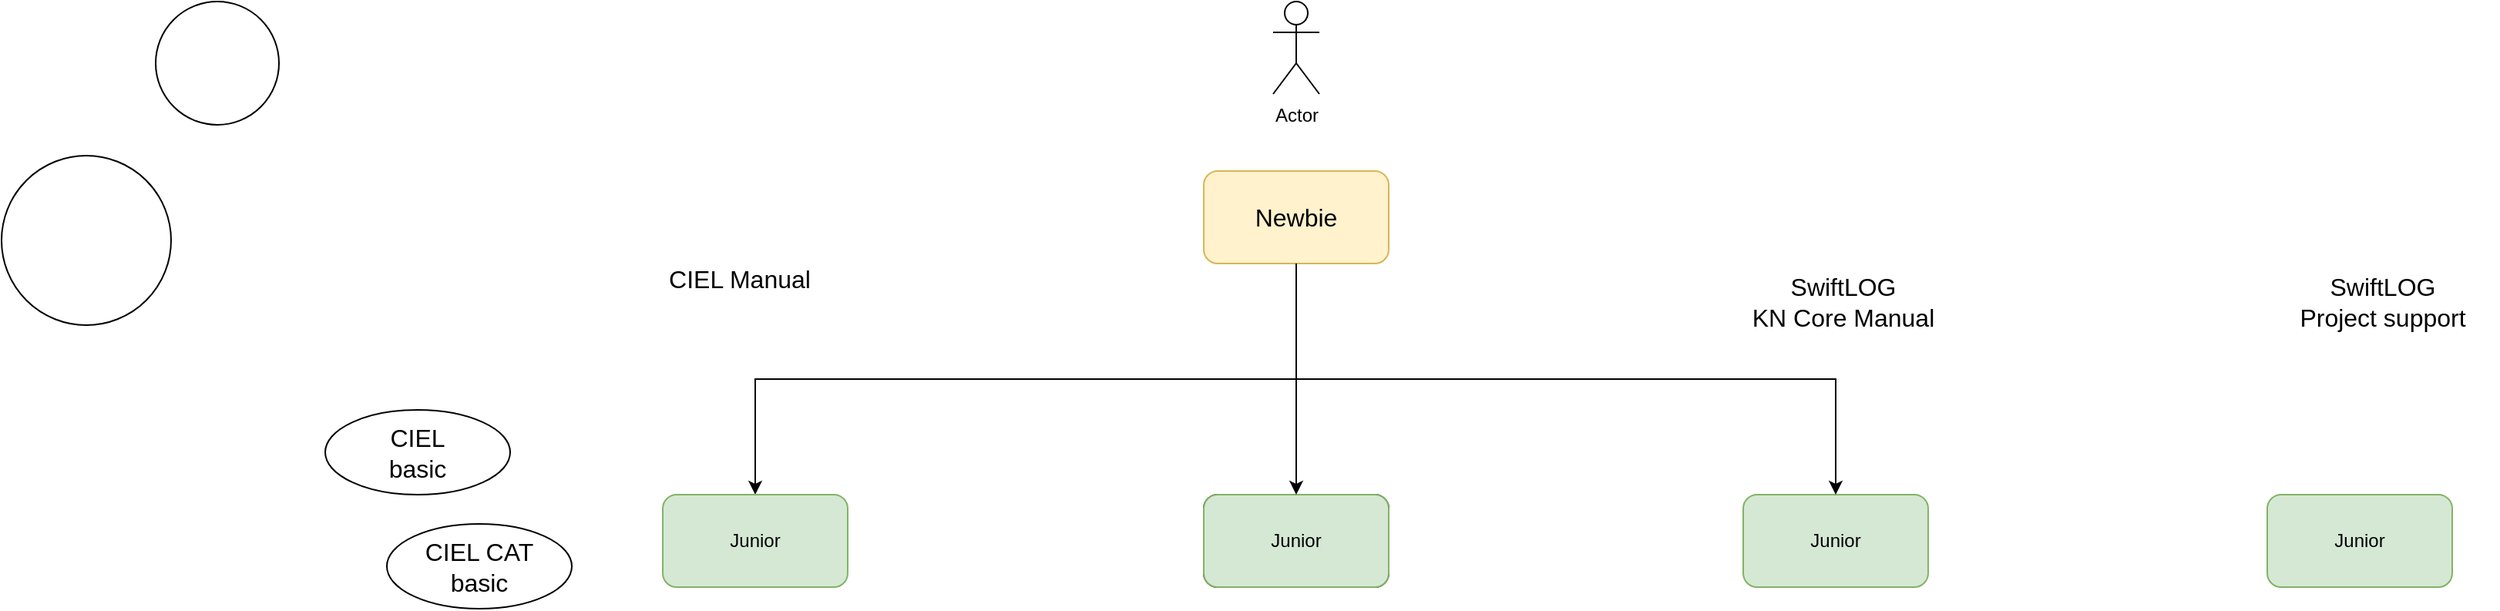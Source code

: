 <mxfile version="13.10.3" type="github"><diagram id="ly4MDSIOVdC90xhhTguV" name="Page-1"><mxGraphModel dx="2591" dy="791" grid="1" gridSize="10" guides="1" tooltips="1" connect="1" arrows="1" fold="1" page="1" pageScale="1" pageWidth="1169" pageHeight="827" math="0" shadow="0"><root><mxCell id="0"/><mxCell id="1" parent="0"/><mxCell id="fvxduAXiwiB08SMU0QuC-2" value="Actor" style="shape=umlActor;verticalLabelPosition=bottom;verticalAlign=top;html=1;outlineConnect=0;" vertex="1" parent="1"><mxGeometry x="485" y="20" width="30" height="60" as="geometry"/></mxCell><mxCell id="fvxduAXiwiB08SMU0QuC-13" style="edgeStyle=orthogonalEdgeStyle;rounded=0;orthogonalLoop=1;jettySize=auto;html=1;exitX=0.5;exitY=1;exitDx=0;exitDy=0;fontSize=16;" edge="1" parent="1" source="fvxduAXiwiB08SMU0QuC-4" target="fvxduAXiwiB08SMU0QuC-10"><mxGeometry relative="1" as="geometry"/></mxCell><mxCell id="fvxduAXiwiB08SMU0QuC-4" value="Newbie" style="rounded=1;whiteSpace=wrap;html=1;fillColor=#fff2cc;strokeColor=#d6b656;verticalAlign=middle;fontSize=16;" vertex="1" parent="1"><mxGeometry x="440" y="130" width="120" height="60" as="geometry"/></mxCell><mxCell id="fvxduAXiwiB08SMU0QuC-8" value="Junior" style="rounded=1;whiteSpace=wrap;html=1;" vertex="1" parent="1"><mxGeometry x="440" y="340" width="120" height="60" as="geometry"/></mxCell><mxCell id="fvxduAXiwiB08SMU0QuC-9" value="Junior" style="rounded=1;whiteSpace=wrap;html=1;fillColor=#d5e8d4;strokeColor=#82b366;" vertex="1" parent="1"><mxGeometry x="790" y="340" width="120" height="60" as="geometry"/></mxCell><mxCell id="fvxduAXiwiB08SMU0QuC-10" value="Junior" style="rounded=1;whiteSpace=wrap;html=1;fillColor=#d5e8d4;strokeColor=#82b366;" vertex="1" parent="1"><mxGeometry x="89" y="340" width="120" height="60" as="geometry"/></mxCell><mxCell id="fvxduAXiwiB08SMU0QuC-11" value="Junior" style="rounded=1;whiteSpace=wrap;html=1;fillColor=#d5e8d4;strokeColor=#82b366;" vertex="1" parent="1"><mxGeometry x="440" y="340" width="120" height="60" as="geometry"/></mxCell><mxCell id="fvxduAXiwiB08SMU0QuC-15" value="" style="endArrow=classic;html=1;fontSize=16;entryX=0.5;entryY=0;entryDx=0;entryDy=0;" edge="1" parent="1" source="fvxduAXiwiB08SMU0QuC-4" target="fvxduAXiwiB08SMU0QuC-11"><mxGeometry width="50" height="50" relative="1" as="geometry"><mxPoint x="430" y="430" as="sourcePoint"/><mxPoint x="480" y="380" as="targetPoint"/></mxGeometry></mxCell><mxCell id="fvxduAXiwiB08SMU0QuC-16" value="" style="endArrow=classic;html=1;fontSize=16;entryX=0.5;entryY=0;entryDx=0;entryDy=0;exitX=0.5;exitY=1;exitDx=0;exitDy=0;rounded=0;edgeStyle=orthogonalEdgeStyle;" edge="1" parent="1" source="fvxduAXiwiB08SMU0QuC-4" target="fvxduAXiwiB08SMU0QuC-9"><mxGeometry width="50" height="50" relative="1" as="geometry"><mxPoint x="430" y="430" as="sourcePoint"/><mxPoint x="480" y="380" as="targetPoint"/></mxGeometry></mxCell><mxCell id="fvxduAXiwiB08SMU0QuC-20" value="&lt;div&gt;SwiftLOG&lt;/div&gt;&lt;div&gt;KN Core Manual&lt;br&gt;&lt;/div&gt;" style="text;html=1;strokeColor=none;fillColor=none;align=center;verticalAlign=middle;whiteSpace=wrap;rounded=0;fontSize=16;" vertex="1" parent="1"><mxGeometry x="780" y="170" width="150" height="90" as="geometry"/></mxCell><mxCell id="fvxduAXiwiB08SMU0QuC-21" value="&lt;div&gt;CIEL Manual&lt;br&gt;&lt;/div&gt;" style="text;html=1;strokeColor=none;fillColor=none;align=center;verticalAlign=middle;whiteSpace=wrap;rounded=0;fontSize=16;" vertex="1" parent="1"><mxGeometry x="89" y="170" width="100" height="60" as="geometry"/></mxCell><mxCell id="fvxduAXiwiB08SMU0QuC-23" value="Junior" style="rounded=1;whiteSpace=wrap;html=1;fillColor=#d5e8d4;strokeColor=#82b366;" vertex="1" parent="1"><mxGeometry x="1130" y="340" width="120" height="60" as="geometry"/></mxCell><mxCell id="fvxduAXiwiB08SMU0QuC-24" value="&lt;div&gt;SwiftLOG&lt;/div&gt;&lt;div&gt;Project support&lt;br&gt;&lt;/div&gt;" style="text;html=1;strokeColor=none;fillColor=none;align=center;verticalAlign=middle;whiteSpace=wrap;rounded=0;fontSize=16;" vertex="1" parent="1"><mxGeometry x="1130" y="170" width="150" height="90" as="geometry"/></mxCell><mxCell id="fvxduAXiwiB08SMU0QuC-25" value="" style="ellipse;whiteSpace=wrap;html=1;aspect=fixed;fontSize=16;" vertex="1" parent="1"><mxGeometry x="-240" y="20" width="80" height="80" as="geometry"/></mxCell><mxCell id="fvxduAXiwiB08SMU0QuC-26" value="" style="ellipse;whiteSpace=wrap;html=1;aspect=fixed;fontSize=16;" vertex="1" parent="1"><mxGeometry x="-340" y="120" width="110" height="110" as="geometry"/></mxCell><mxCell id="fvxduAXiwiB08SMU0QuC-27" value="&lt;div&gt;CIEL&lt;/div&gt;&lt;div&gt;basic&lt;br&gt;&lt;/div&gt;" style="ellipse;whiteSpace=wrap;html=1;fontSize=16;" vertex="1" parent="1"><mxGeometry x="-130" y="285" width="120" height="55" as="geometry"/></mxCell><mxCell id="fvxduAXiwiB08SMU0QuC-28" value="&lt;div&gt;CIEL CAT&lt;br&gt;basic&lt;br&gt;&lt;/div&gt;" style="ellipse;whiteSpace=wrap;html=1;fontSize=16;" vertex="1" parent="1"><mxGeometry x="-90" y="359" width="120" height="55" as="geometry"/></mxCell></root></mxGraphModel></diagram></mxfile>